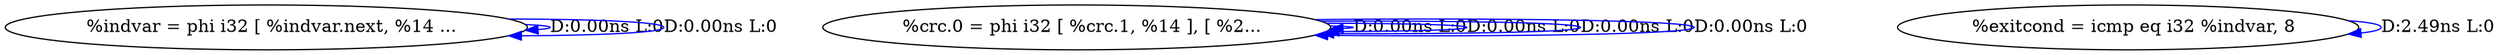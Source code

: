 digraph {
Node0x2b28b30[label="  %indvar = phi i32 [ %indvar.next, %14 ..."];
Node0x2b28b30 -> Node0x2b28b30[label="D:0.00ns L:0",color=blue];
Node0x2b28b30 -> Node0x2b28b30[label="D:0.00ns L:0",color=blue];
Node0x2b28c10[label="  %crc.0 = phi i32 [ %crc.1, %14 ], [ %2..."];
Node0x2b28c10 -> Node0x2b28c10[label="D:0.00ns L:0",color=blue];
Node0x2b28c10 -> Node0x2b28c10[label="D:0.00ns L:0",color=blue];
Node0x2b28c10 -> Node0x2b28c10[label="D:0.00ns L:0",color=blue];
Node0x2b28c10 -> Node0x2b28c10[label="D:0.00ns L:0",color=blue];
Node0x2b28cf0[label="  %exitcond = icmp eq i32 %indvar, 8"];
Node0x2b28cf0 -> Node0x2b28cf0[label="D:2.49ns L:0",color=blue];
}

